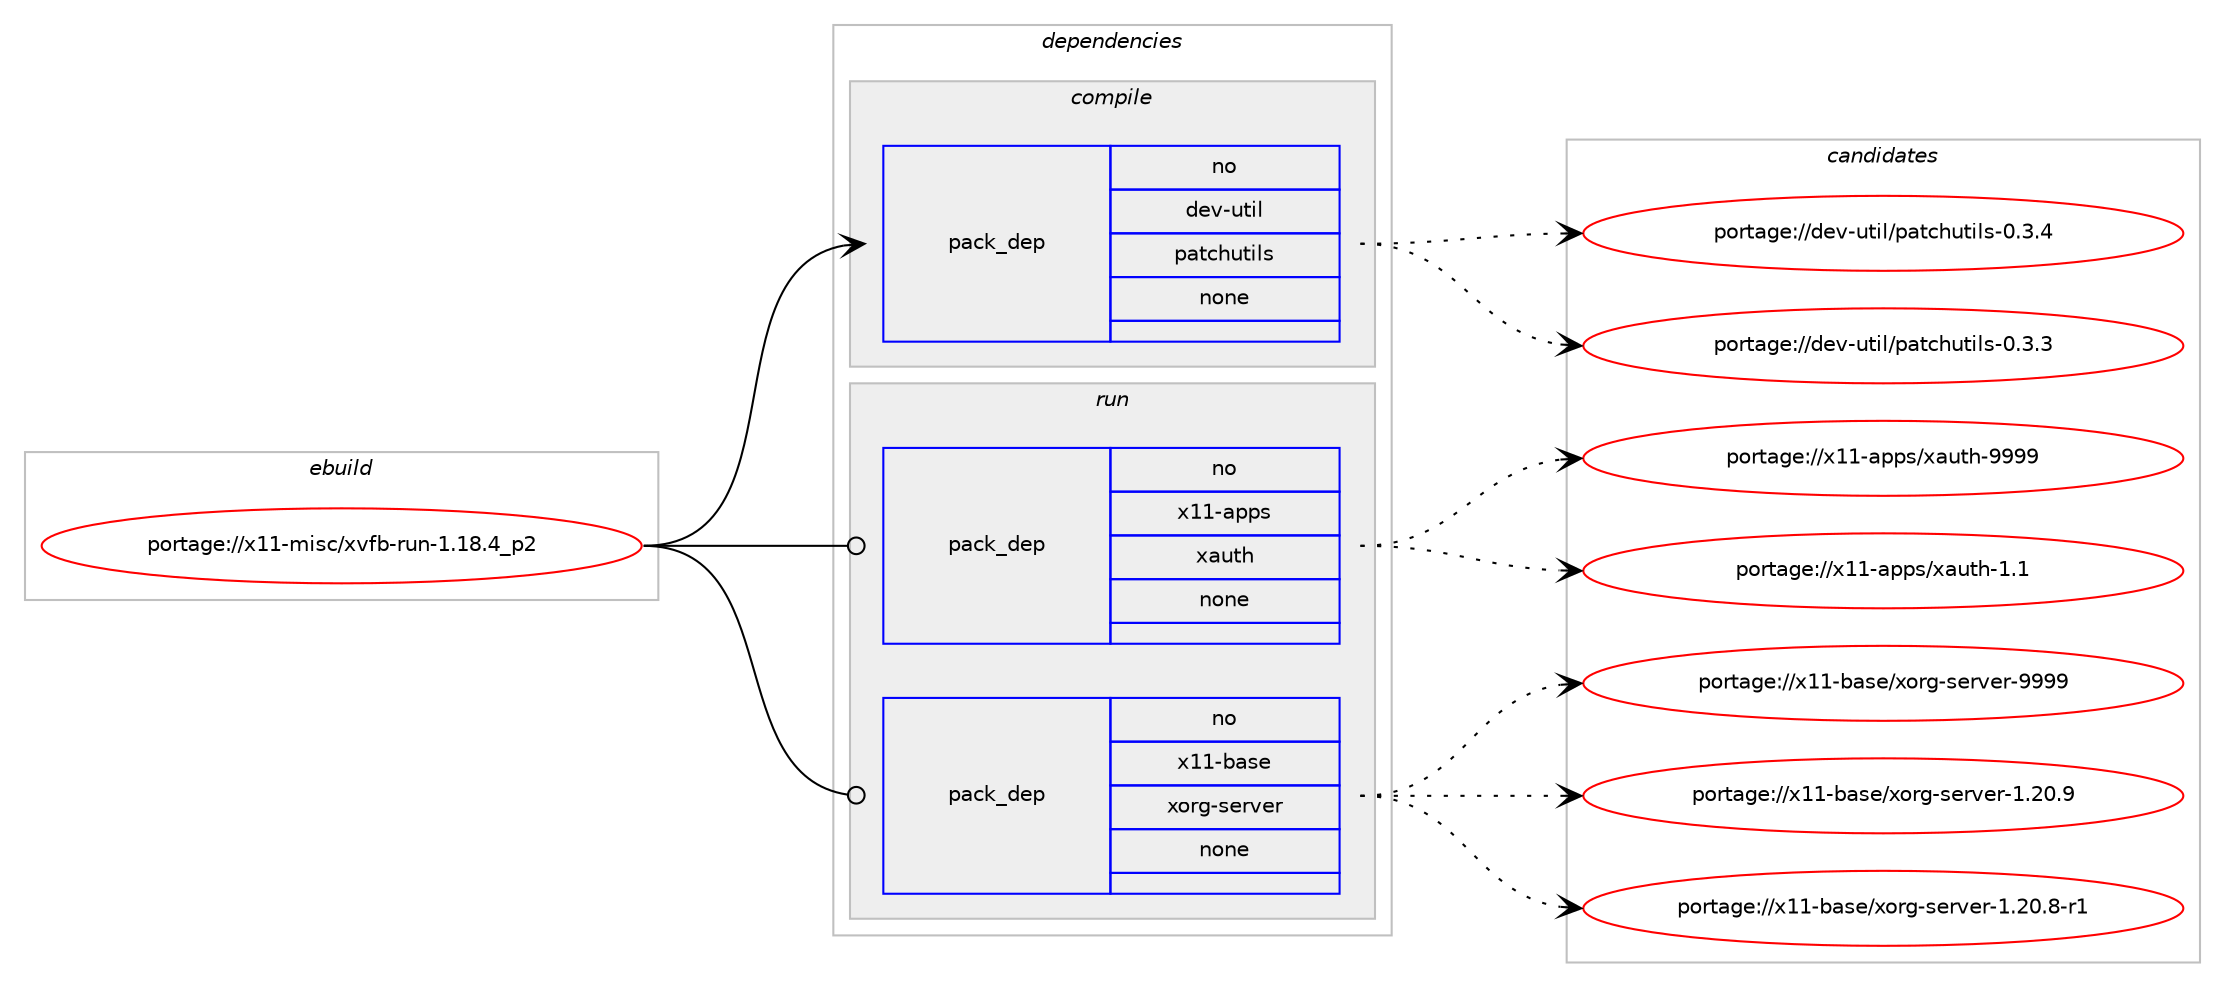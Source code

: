 digraph prolog {

# *************
# Graph options
# *************

newrank=true;
concentrate=true;
compound=true;
graph [rankdir=LR,fontname=Helvetica,fontsize=10,ranksep=1.5];#, ranksep=2.5, nodesep=0.2];
edge  [arrowhead=vee];
node  [fontname=Helvetica,fontsize=10];

# **********
# The ebuild
# **********

subgraph cluster_leftcol {
color=gray;
rank=same;
label=<<i>ebuild</i>>;
id [label="portage://x11-misc/xvfb-run-1.18.4_p2", color=red, width=4, href="../x11-misc/xvfb-run-1.18.4_p2.svg"];
}

# ****************
# The dependencies
# ****************

subgraph cluster_midcol {
color=gray;
label=<<i>dependencies</i>>;
subgraph cluster_compile {
fillcolor="#eeeeee";
style=filled;
label=<<i>compile</i>>;
subgraph pack898 {
dependency1020 [label=<<TABLE BORDER="0" CELLBORDER="1" CELLSPACING="0" CELLPADDING="4" WIDTH="220"><TR><TD ROWSPAN="6" CELLPADDING="30">pack_dep</TD></TR><TR><TD WIDTH="110">no</TD></TR><TR><TD>dev-util</TD></TR><TR><TD>patchutils</TD></TR><TR><TD>none</TD></TR><TR><TD></TD></TR></TABLE>>, shape=none, color=blue];
}
id:e -> dependency1020:w [weight=20,style="solid",arrowhead="vee"];
}
subgraph cluster_compileandrun {
fillcolor="#eeeeee";
style=filled;
label=<<i>compile and run</i>>;
}
subgraph cluster_run {
fillcolor="#eeeeee";
style=filled;
label=<<i>run</i>>;
subgraph pack899 {
dependency1021 [label=<<TABLE BORDER="0" CELLBORDER="1" CELLSPACING="0" CELLPADDING="4" WIDTH="220"><TR><TD ROWSPAN="6" CELLPADDING="30">pack_dep</TD></TR><TR><TD WIDTH="110">no</TD></TR><TR><TD>x11-apps</TD></TR><TR><TD>xauth</TD></TR><TR><TD>none</TD></TR><TR><TD></TD></TR></TABLE>>, shape=none, color=blue];
}
id:e -> dependency1021:w [weight=20,style="solid",arrowhead="odot"];
subgraph pack900 {
dependency1022 [label=<<TABLE BORDER="0" CELLBORDER="1" CELLSPACING="0" CELLPADDING="4" WIDTH="220"><TR><TD ROWSPAN="6" CELLPADDING="30">pack_dep</TD></TR><TR><TD WIDTH="110">no</TD></TR><TR><TD>x11-base</TD></TR><TR><TD>xorg-server</TD></TR><TR><TD>none</TD></TR><TR><TD></TD></TR></TABLE>>, shape=none, color=blue];
}
id:e -> dependency1022:w [weight=20,style="solid",arrowhead="odot"];
}
}

# **************
# The candidates
# **************

subgraph cluster_choices {
rank=same;
color=gray;
label=<<i>candidates</i>>;

subgraph choice898 {
color=black;
nodesep=1;
choice10010111845117116105108471129711699104117116105108115454846514652 [label="portage://dev-util/patchutils-0.3.4", color=red, width=4,href="../dev-util/patchutils-0.3.4.svg"];
choice10010111845117116105108471129711699104117116105108115454846514651 [label="portage://dev-util/patchutils-0.3.3", color=red, width=4,href="../dev-util/patchutils-0.3.3.svg"];
dependency1020:e -> choice10010111845117116105108471129711699104117116105108115454846514652:w [style=dotted,weight="100"];
dependency1020:e -> choice10010111845117116105108471129711699104117116105108115454846514651:w [style=dotted,weight="100"];
}
subgraph choice899 {
color=black;
nodesep=1;
choice1204949459711211211547120971171161044557575757 [label="portage://x11-apps/xauth-9999", color=red, width=4,href="../x11-apps/xauth-9999.svg"];
choice12049494597112112115471209711711610445494649 [label="portage://x11-apps/xauth-1.1", color=red, width=4,href="../x11-apps/xauth-1.1.svg"];
dependency1021:e -> choice1204949459711211211547120971171161044557575757:w [style=dotted,weight="100"];
dependency1021:e -> choice12049494597112112115471209711711610445494649:w [style=dotted,weight="100"];
}
subgraph choice900 {
color=black;
nodesep=1;
choice120494945989711510147120111114103451151011141181011144557575757 [label="portage://x11-base/xorg-server-9999", color=red, width=4,href="../x11-base/xorg-server-9999.svg"];
choice1204949459897115101471201111141034511510111411810111445494650484657 [label="portage://x11-base/xorg-server-1.20.9", color=red, width=4,href="../x11-base/xorg-server-1.20.9.svg"];
choice12049494598971151014712011111410345115101114118101114454946504846564511449 [label="portage://x11-base/xorg-server-1.20.8-r1", color=red, width=4,href="../x11-base/xorg-server-1.20.8-r1.svg"];
dependency1022:e -> choice120494945989711510147120111114103451151011141181011144557575757:w [style=dotted,weight="100"];
dependency1022:e -> choice1204949459897115101471201111141034511510111411810111445494650484657:w [style=dotted,weight="100"];
dependency1022:e -> choice12049494598971151014712011111410345115101114118101114454946504846564511449:w [style=dotted,weight="100"];
}
}

}
